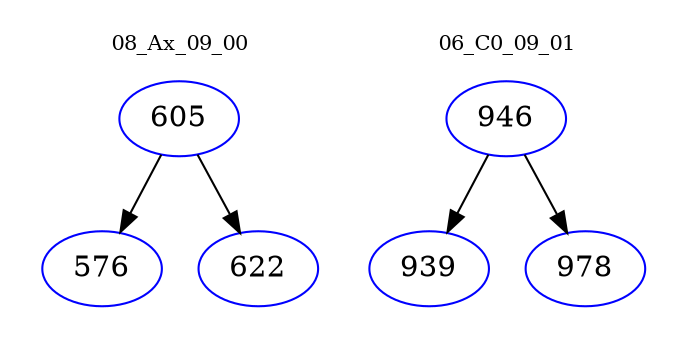 digraph{
subgraph cluster_0 {
color = white
label = "08_Ax_09_00";
fontsize=10;
T0_605 [label="605", color="blue"]
T0_605 -> T0_576 [color="black"]
T0_576 [label="576", color="blue"]
T0_605 -> T0_622 [color="black"]
T0_622 [label="622", color="blue"]
}
subgraph cluster_1 {
color = white
label = "06_C0_09_01";
fontsize=10;
T1_946 [label="946", color="blue"]
T1_946 -> T1_939 [color="black"]
T1_939 [label="939", color="blue"]
T1_946 -> T1_978 [color="black"]
T1_978 [label="978", color="blue"]
}
}
